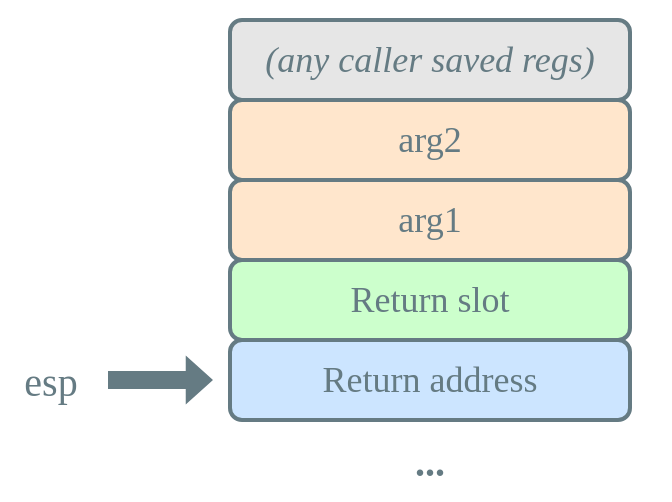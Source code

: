 <mxfile version="13.2.2" type="device"><diagram id="DsYhUr4cd_G1YVojlsjP" name="Page-1"><mxGraphModel dx="606" dy="403" grid="1" gridSize="10" guides="1" tooltips="1" connect="1" arrows="1" fold="1" page="1" pageScale="1" pageWidth="400" pageHeight="400" math="0" shadow="0" extFonts="Ubuntu^https://fonts.googleapis.com/css?family=Ubuntu|Inconsolata^https://fonts.googleapis.com/css?family=Inconsolata"><root><mxCell id="0"/><mxCell id="1" parent="0"/><mxCell id="KUwIl-3dGv1-ESxA62kN-12" value="" style="rounded=0;whiteSpace=wrap;html=1;strokeColor=none;strokeWidth=2;fillColor=none;" parent="1" vertex="1"><mxGeometry x="30" y="30" width="330" height="250" as="geometry"/></mxCell><mxCell id="KUwIl-3dGv1-ESxA62kN-1" value="&lt;i&gt;(any caller saved regs)&lt;/i&gt;" style="rounded=1;whiteSpace=wrap;html=1;fillColor=#E6E6E6;strokeColor=#657B83;strokeWidth=2;fontFamily=Ubuntu;fontSize=18;fontColor=#657B83;" parent="1" vertex="1"><mxGeometry x="140" y="40" width="200" height="40" as="geometry"/></mxCell><mxCell id="KUwIl-3dGv1-ESxA62kN-3" value="arg2" style="rounded=1;whiteSpace=wrap;html=1;fillColor=#FFE6CC;strokeColor=#657B83;strokeWidth=2;fontFamily=Ubuntu;fontSize=18;fontColor=#657B83;" parent="1" vertex="1"><mxGeometry x="140" y="80" width="200" height="40" as="geometry"/></mxCell><mxCell id="KUwIl-3dGv1-ESxA62kN-4" value="&lt;span&gt;Return address&lt;/span&gt;" style="rounded=1;whiteSpace=wrap;html=1;fillColor=#CCE5FF;strokeColor=#657B83;strokeWidth=2;fontFamily=Ubuntu;fontSize=18;fontColor=#657B83;" parent="1" vertex="1"><mxGeometry x="140" y="200" width="200" height="40" as="geometry"/></mxCell><mxCell id="KUwIl-3dGv1-ESxA62kN-10" value="&lt;font face=&quot;Ubuntu&quot; size=&quot;1&quot; color=&quot;#657b83&quot;&gt;&lt;b style=&quot;font-size: 20px&quot;&gt;...&lt;/b&gt;&lt;/font&gt;" style="rounded=1;whiteSpace=wrap;html=1;fillColor=none;strokeColor=none;strokeWidth=2;" parent="1" vertex="1"><mxGeometry x="140" y="240" width="200" height="40" as="geometry"/></mxCell><mxCell id="jPDzONCuERq7x91xiSAC-1" value="" style="html=1;shadow=0;dashed=0;align=center;verticalAlign=middle;shape=mxgraph.arrows2.arrow;dy=0.65;dx=11.13;notch=0;strokeColor=#657B83;fillColor=#657B83;strokeWidth=2;" parent="1" vertex="1"><mxGeometry x="80" y="210" width="50" height="20" as="geometry"/></mxCell><mxCell id="jPDzONCuERq7x91xiSAC-2" value="&lt;font color=&quot;#657b83&quot; face=&quot;Ubuntu&quot;&gt;&lt;span style=&quot;font-size: 20px&quot;&gt;esp&lt;/span&gt;&lt;/font&gt;" style="text;html=1;align=center;verticalAlign=middle;resizable=0;points=[];autosize=1;" parent="1" vertex="1"><mxGeometry x="25" y="210" width="50" height="20" as="geometry"/></mxCell><mxCell id="bcPn0ZShrCrvhR21l00W-1" value="arg1" style="rounded=1;whiteSpace=wrap;html=1;fillColor=#FFE6CC;strokeColor=#657B83;strokeWidth=2;fontFamily=Ubuntu;fontSize=18;fontColor=#657B83;" parent="1" vertex="1"><mxGeometry x="140" y="120" width="200" height="40" as="geometry"/></mxCell><mxCell id="aUobK6bj3DRldmbCJTw5-4" value="Return slot" style="rounded=1;whiteSpace=wrap;html=1;fillColor=#CCFFCC;strokeColor=#657B83;strokeWidth=2;fontFamily=Ubuntu;fontSize=18;fontColor=#657B83;" parent="1" vertex="1"><mxGeometry x="140" y="160" width="200" height="40" as="geometry"/></mxCell></root></mxGraphModel></diagram></mxfile>